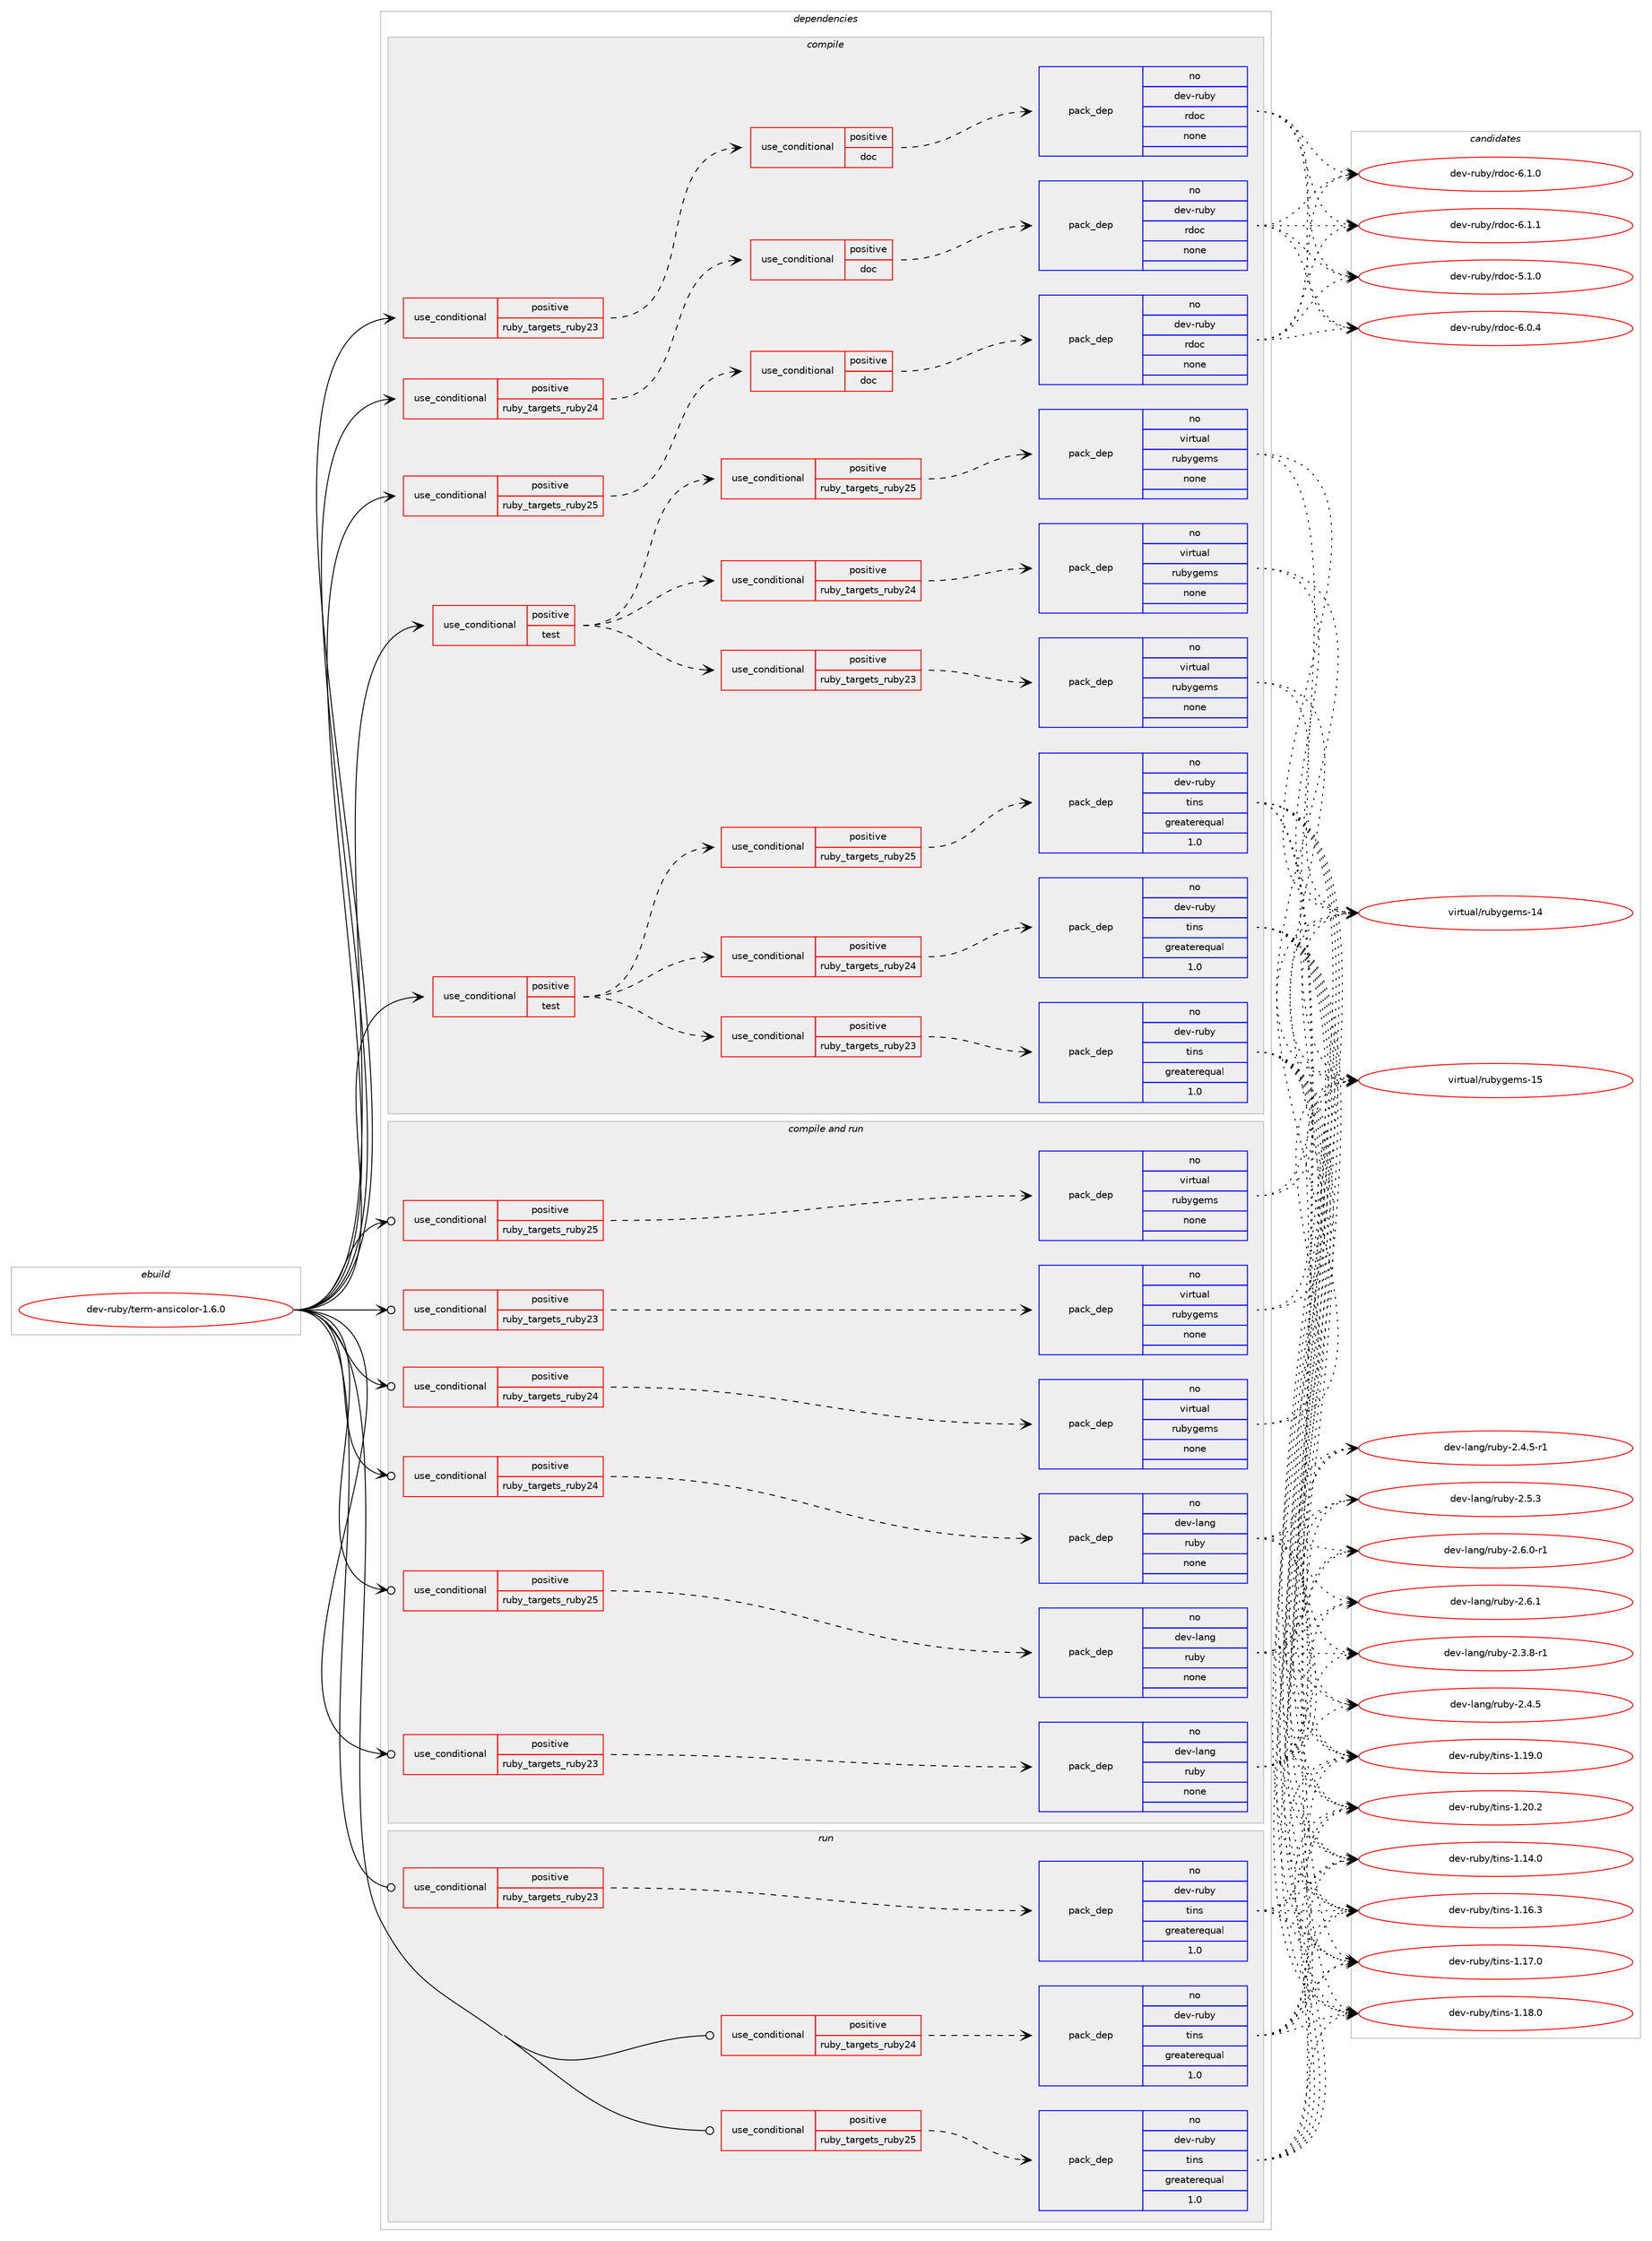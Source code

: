 digraph prolog {

# *************
# Graph options
# *************

newrank=true;
concentrate=true;
compound=true;
graph [rankdir=LR,fontname=Helvetica,fontsize=10,ranksep=1.5];#, ranksep=2.5, nodesep=0.2];
edge  [arrowhead=vee];
node  [fontname=Helvetica,fontsize=10];

# **********
# The ebuild
# **********

subgraph cluster_leftcol {
color=gray;
rank=same;
label=<<i>ebuild</i>>;
id [label="dev-ruby/term-ansicolor-1.6.0", color=red, width=4, href="../dev-ruby/term-ansicolor-1.6.0.svg"];
}

# ****************
# The dependencies
# ****************

subgraph cluster_midcol {
color=gray;
label=<<i>dependencies</i>>;
subgraph cluster_compile {
fillcolor="#eeeeee";
style=filled;
label=<<i>compile</i>>;
subgraph cond419725 {
dependency1532421 [label=<<TABLE BORDER="0" CELLBORDER="1" CELLSPACING="0" CELLPADDING="4"><TR><TD ROWSPAN="3" CELLPADDING="10">use_conditional</TD></TR><TR><TD>positive</TD></TR><TR><TD>ruby_targets_ruby23</TD></TR></TABLE>>, shape=none, color=red];
subgraph cond419726 {
dependency1532422 [label=<<TABLE BORDER="0" CELLBORDER="1" CELLSPACING="0" CELLPADDING="4"><TR><TD ROWSPAN="3" CELLPADDING="10">use_conditional</TD></TR><TR><TD>positive</TD></TR><TR><TD>doc</TD></TR></TABLE>>, shape=none, color=red];
subgraph pack1089180 {
dependency1532423 [label=<<TABLE BORDER="0" CELLBORDER="1" CELLSPACING="0" CELLPADDING="4" WIDTH="220"><TR><TD ROWSPAN="6" CELLPADDING="30">pack_dep</TD></TR><TR><TD WIDTH="110">no</TD></TR><TR><TD>dev-ruby</TD></TR><TR><TD>rdoc</TD></TR><TR><TD>none</TD></TR><TR><TD></TD></TR></TABLE>>, shape=none, color=blue];
}
dependency1532422:e -> dependency1532423:w [weight=20,style="dashed",arrowhead="vee"];
}
dependency1532421:e -> dependency1532422:w [weight=20,style="dashed",arrowhead="vee"];
}
id:e -> dependency1532421:w [weight=20,style="solid",arrowhead="vee"];
subgraph cond419727 {
dependency1532424 [label=<<TABLE BORDER="0" CELLBORDER="1" CELLSPACING="0" CELLPADDING="4"><TR><TD ROWSPAN="3" CELLPADDING="10">use_conditional</TD></TR><TR><TD>positive</TD></TR><TR><TD>ruby_targets_ruby24</TD></TR></TABLE>>, shape=none, color=red];
subgraph cond419728 {
dependency1532425 [label=<<TABLE BORDER="0" CELLBORDER="1" CELLSPACING="0" CELLPADDING="4"><TR><TD ROWSPAN="3" CELLPADDING="10">use_conditional</TD></TR><TR><TD>positive</TD></TR><TR><TD>doc</TD></TR></TABLE>>, shape=none, color=red];
subgraph pack1089181 {
dependency1532426 [label=<<TABLE BORDER="0" CELLBORDER="1" CELLSPACING="0" CELLPADDING="4" WIDTH="220"><TR><TD ROWSPAN="6" CELLPADDING="30">pack_dep</TD></TR><TR><TD WIDTH="110">no</TD></TR><TR><TD>dev-ruby</TD></TR><TR><TD>rdoc</TD></TR><TR><TD>none</TD></TR><TR><TD></TD></TR></TABLE>>, shape=none, color=blue];
}
dependency1532425:e -> dependency1532426:w [weight=20,style="dashed",arrowhead="vee"];
}
dependency1532424:e -> dependency1532425:w [weight=20,style="dashed",arrowhead="vee"];
}
id:e -> dependency1532424:w [weight=20,style="solid",arrowhead="vee"];
subgraph cond419729 {
dependency1532427 [label=<<TABLE BORDER="0" CELLBORDER="1" CELLSPACING="0" CELLPADDING="4"><TR><TD ROWSPAN="3" CELLPADDING="10">use_conditional</TD></TR><TR><TD>positive</TD></TR><TR><TD>ruby_targets_ruby25</TD></TR></TABLE>>, shape=none, color=red];
subgraph cond419730 {
dependency1532428 [label=<<TABLE BORDER="0" CELLBORDER="1" CELLSPACING="0" CELLPADDING="4"><TR><TD ROWSPAN="3" CELLPADDING="10">use_conditional</TD></TR><TR><TD>positive</TD></TR><TR><TD>doc</TD></TR></TABLE>>, shape=none, color=red];
subgraph pack1089182 {
dependency1532429 [label=<<TABLE BORDER="0" CELLBORDER="1" CELLSPACING="0" CELLPADDING="4" WIDTH="220"><TR><TD ROWSPAN="6" CELLPADDING="30">pack_dep</TD></TR><TR><TD WIDTH="110">no</TD></TR><TR><TD>dev-ruby</TD></TR><TR><TD>rdoc</TD></TR><TR><TD>none</TD></TR><TR><TD></TD></TR></TABLE>>, shape=none, color=blue];
}
dependency1532428:e -> dependency1532429:w [weight=20,style="dashed",arrowhead="vee"];
}
dependency1532427:e -> dependency1532428:w [weight=20,style="dashed",arrowhead="vee"];
}
id:e -> dependency1532427:w [weight=20,style="solid",arrowhead="vee"];
subgraph cond419731 {
dependency1532430 [label=<<TABLE BORDER="0" CELLBORDER="1" CELLSPACING="0" CELLPADDING="4"><TR><TD ROWSPAN="3" CELLPADDING="10">use_conditional</TD></TR><TR><TD>positive</TD></TR><TR><TD>test</TD></TR></TABLE>>, shape=none, color=red];
subgraph cond419732 {
dependency1532431 [label=<<TABLE BORDER="0" CELLBORDER="1" CELLSPACING="0" CELLPADDING="4"><TR><TD ROWSPAN="3" CELLPADDING="10">use_conditional</TD></TR><TR><TD>positive</TD></TR><TR><TD>ruby_targets_ruby23</TD></TR></TABLE>>, shape=none, color=red];
subgraph pack1089183 {
dependency1532432 [label=<<TABLE BORDER="0" CELLBORDER="1" CELLSPACING="0" CELLPADDING="4" WIDTH="220"><TR><TD ROWSPAN="6" CELLPADDING="30">pack_dep</TD></TR><TR><TD WIDTH="110">no</TD></TR><TR><TD>dev-ruby</TD></TR><TR><TD>tins</TD></TR><TR><TD>greaterequal</TD></TR><TR><TD>1.0</TD></TR></TABLE>>, shape=none, color=blue];
}
dependency1532431:e -> dependency1532432:w [weight=20,style="dashed",arrowhead="vee"];
}
dependency1532430:e -> dependency1532431:w [weight=20,style="dashed",arrowhead="vee"];
subgraph cond419733 {
dependency1532433 [label=<<TABLE BORDER="0" CELLBORDER="1" CELLSPACING="0" CELLPADDING="4"><TR><TD ROWSPAN="3" CELLPADDING="10">use_conditional</TD></TR><TR><TD>positive</TD></TR><TR><TD>ruby_targets_ruby24</TD></TR></TABLE>>, shape=none, color=red];
subgraph pack1089184 {
dependency1532434 [label=<<TABLE BORDER="0" CELLBORDER="1" CELLSPACING="0" CELLPADDING="4" WIDTH="220"><TR><TD ROWSPAN="6" CELLPADDING="30">pack_dep</TD></TR><TR><TD WIDTH="110">no</TD></TR><TR><TD>dev-ruby</TD></TR><TR><TD>tins</TD></TR><TR><TD>greaterequal</TD></TR><TR><TD>1.0</TD></TR></TABLE>>, shape=none, color=blue];
}
dependency1532433:e -> dependency1532434:w [weight=20,style="dashed",arrowhead="vee"];
}
dependency1532430:e -> dependency1532433:w [weight=20,style="dashed",arrowhead="vee"];
subgraph cond419734 {
dependency1532435 [label=<<TABLE BORDER="0" CELLBORDER="1" CELLSPACING="0" CELLPADDING="4"><TR><TD ROWSPAN="3" CELLPADDING="10">use_conditional</TD></TR><TR><TD>positive</TD></TR><TR><TD>ruby_targets_ruby25</TD></TR></TABLE>>, shape=none, color=red];
subgraph pack1089185 {
dependency1532436 [label=<<TABLE BORDER="0" CELLBORDER="1" CELLSPACING="0" CELLPADDING="4" WIDTH="220"><TR><TD ROWSPAN="6" CELLPADDING="30">pack_dep</TD></TR><TR><TD WIDTH="110">no</TD></TR><TR><TD>dev-ruby</TD></TR><TR><TD>tins</TD></TR><TR><TD>greaterequal</TD></TR><TR><TD>1.0</TD></TR></TABLE>>, shape=none, color=blue];
}
dependency1532435:e -> dependency1532436:w [weight=20,style="dashed",arrowhead="vee"];
}
dependency1532430:e -> dependency1532435:w [weight=20,style="dashed",arrowhead="vee"];
}
id:e -> dependency1532430:w [weight=20,style="solid",arrowhead="vee"];
subgraph cond419735 {
dependency1532437 [label=<<TABLE BORDER="0" CELLBORDER="1" CELLSPACING="0" CELLPADDING="4"><TR><TD ROWSPAN="3" CELLPADDING="10">use_conditional</TD></TR><TR><TD>positive</TD></TR><TR><TD>test</TD></TR></TABLE>>, shape=none, color=red];
subgraph cond419736 {
dependency1532438 [label=<<TABLE BORDER="0" CELLBORDER="1" CELLSPACING="0" CELLPADDING="4"><TR><TD ROWSPAN="3" CELLPADDING="10">use_conditional</TD></TR><TR><TD>positive</TD></TR><TR><TD>ruby_targets_ruby23</TD></TR></TABLE>>, shape=none, color=red];
subgraph pack1089186 {
dependency1532439 [label=<<TABLE BORDER="0" CELLBORDER="1" CELLSPACING="0" CELLPADDING="4" WIDTH="220"><TR><TD ROWSPAN="6" CELLPADDING="30">pack_dep</TD></TR><TR><TD WIDTH="110">no</TD></TR><TR><TD>virtual</TD></TR><TR><TD>rubygems</TD></TR><TR><TD>none</TD></TR><TR><TD></TD></TR></TABLE>>, shape=none, color=blue];
}
dependency1532438:e -> dependency1532439:w [weight=20,style="dashed",arrowhead="vee"];
}
dependency1532437:e -> dependency1532438:w [weight=20,style="dashed",arrowhead="vee"];
subgraph cond419737 {
dependency1532440 [label=<<TABLE BORDER="0" CELLBORDER="1" CELLSPACING="0" CELLPADDING="4"><TR><TD ROWSPAN="3" CELLPADDING="10">use_conditional</TD></TR><TR><TD>positive</TD></TR><TR><TD>ruby_targets_ruby24</TD></TR></TABLE>>, shape=none, color=red];
subgraph pack1089187 {
dependency1532441 [label=<<TABLE BORDER="0" CELLBORDER="1" CELLSPACING="0" CELLPADDING="4" WIDTH="220"><TR><TD ROWSPAN="6" CELLPADDING="30">pack_dep</TD></TR><TR><TD WIDTH="110">no</TD></TR><TR><TD>virtual</TD></TR><TR><TD>rubygems</TD></TR><TR><TD>none</TD></TR><TR><TD></TD></TR></TABLE>>, shape=none, color=blue];
}
dependency1532440:e -> dependency1532441:w [weight=20,style="dashed",arrowhead="vee"];
}
dependency1532437:e -> dependency1532440:w [weight=20,style="dashed",arrowhead="vee"];
subgraph cond419738 {
dependency1532442 [label=<<TABLE BORDER="0" CELLBORDER="1" CELLSPACING="0" CELLPADDING="4"><TR><TD ROWSPAN="3" CELLPADDING="10">use_conditional</TD></TR><TR><TD>positive</TD></TR><TR><TD>ruby_targets_ruby25</TD></TR></TABLE>>, shape=none, color=red];
subgraph pack1089188 {
dependency1532443 [label=<<TABLE BORDER="0" CELLBORDER="1" CELLSPACING="0" CELLPADDING="4" WIDTH="220"><TR><TD ROWSPAN="6" CELLPADDING="30">pack_dep</TD></TR><TR><TD WIDTH="110">no</TD></TR><TR><TD>virtual</TD></TR><TR><TD>rubygems</TD></TR><TR><TD>none</TD></TR><TR><TD></TD></TR></TABLE>>, shape=none, color=blue];
}
dependency1532442:e -> dependency1532443:w [weight=20,style="dashed",arrowhead="vee"];
}
dependency1532437:e -> dependency1532442:w [weight=20,style="dashed",arrowhead="vee"];
}
id:e -> dependency1532437:w [weight=20,style="solid",arrowhead="vee"];
}
subgraph cluster_compileandrun {
fillcolor="#eeeeee";
style=filled;
label=<<i>compile and run</i>>;
subgraph cond419739 {
dependency1532444 [label=<<TABLE BORDER="0" CELLBORDER="1" CELLSPACING="0" CELLPADDING="4"><TR><TD ROWSPAN="3" CELLPADDING="10">use_conditional</TD></TR><TR><TD>positive</TD></TR><TR><TD>ruby_targets_ruby23</TD></TR></TABLE>>, shape=none, color=red];
subgraph pack1089189 {
dependency1532445 [label=<<TABLE BORDER="0" CELLBORDER="1" CELLSPACING="0" CELLPADDING="4" WIDTH="220"><TR><TD ROWSPAN="6" CELLPADDING="30">pack_dep</TD></TR><TR><TD WIDTH="110">no</TD></TR><TR><TD>dev-lang</TD></TR><TR><TD>ruby</TD></TR><TR><TD>none</TD></TR><TR><TD></TD></TR></TABLE>>, shape=none, color=blue];
}
dependency1532444:e -> dependency1532445:w [weight=20,style="dashed",arrowhead="vee"];
}
id:e -> dependency1532444:w [weight=20,style="solid",arrowhead="odotvee"];
subgraph cond419740 {
dependency1532446 [label=<<TABLE BORDER="0" CELLBORDER="1" CELLSPACING="0" CELLPADDING="4"><TR><TD ROWSPAN="3" CELLPADDING="10">use_conditional</TD></TR><TR><TD>positive</TD></TR><TR><TD>ruby_targets_ruby23</TD></TR></TABLE>>, shape=none, color=red];
subgraph pack1089190 {
dependency1532447 [label=<<TABLE BORDER="0" CELLBORDER="1" CELLSPACING="0" CELLPADDING="4" WIDTH="220"><TR><TD ROWSPAN="6" CELLPADDING="30">pack_dep</TD></TR><TR><TD WIDTH="110">no</TD></TR><TR><TD>virtual</TD></TR><TR><TD>rubygems</TD></TR><TR><TD>none</TD></TR><TR><TD></TD></TR></TABLE>>, shape=none, color=blue];
}
dependency1532446:e -> dependency1532447:w [weight=20,style="dashed",arrowhead="vee"];
}
id:e -> dependency1532446:w [weight=20,style="solid",arrowhead="odotvee"];
subgraph cond419741 {
dependency1532448 [label=<<TABLE BORDER="0" CELLBORDER="1" CELLSPACING="0" CELLPADDING="4"><TR><TD ROWSPAN="3" CELLPADDING="10">use_conditional</TD></TR><TR><TD>positive</TD></TR><TR><TD>ruby_targets_ruby24</TD></TR></TABLE>>, shape=none, color=red];
subgraph pack1089191 {
dependency1532449 [label=<<TABLE BORDER="0" CELLBORDER="1" CELLSPACING="0" CELLPADDING="4" WIDTH="220"><TR><TD ROWSPAN="6" CELLPADDING="30">pack_dep</TD></TR><TR><TD WIDTH="110">no</TD></TR><TR><TD>dev-lang</TD></TR><TR><TD>ruby</TD></TR><TR><TD>none</TD></TR><TR><TD></TD></TR></TABLE>>, shape=none, color=blue];
}
dependency1532448:e -> dependency1532449:w [weight=20,style="dashed",arrowhead="vee"];
}
id:e -> dependency1532448:w [weight=20,style="solid",arrowhead="odotvee"];
subgraph cond419742 {
dependency1532450 [label=<<TABLE BORDER="0" CELLBORDER="1" CELLSPACING="0" CELLPADDING="4"><TR><TD ROWSPAN="3" CELLPADDING="10">use_conditional</TD></TR><TR><TD>positive</TD></TR><TR><TD>ruby_targets_ruby24</TD></TR></TABLE>>, shape=none, color=red];
subgraph pack1089192 {
dependency1532451 [label=<<TABLE BORDER="0" CELLBORDER="1" CELLSPACING="0" CELLPADDING="4" WIDTH="220"><TR><TD ROWSPAN="6" CELLPADDING="30">pack_dep</TD></TR><TR><TD WIDTH="110">no</TD></TR><TR><TD>virtual</TD></TR><TR><TD>rubygems</TD></TR><TR><TD>none</TD></TR><TR><TD></TD></TR></TABLE>>, shape=none, color=blue];
}
dependency1532450:e -> dependency1532451:w [weight=20,style="dashed",arrowhead="vee"];
}
id:e -> dependency1532450:w [weight=20,style="solid",arrowhead="odotvee"];
subgraph cond419743 {
dependency1532452 [label=<<TABLE BORDER="0" CELLBORDER="1" CELLSPACING="0" CELLPADDING="4"><TR><TD ROWSPAN="3" CELLPADDING="10">use_conditional</TD></TR><TR><TD>positive</TD></TR><TR><TD>ruby_targets_ruby25</TD></TR></TABLE>>, shape=none, color=red];
subgraph pack1089193 {
dependency1532453 [label=<<TABLE BORDER="0" CELLBORDER="1" CELLSPACING="0" CELLPADDING="4" WIDTH="220"><TR><TD ROWSPAN="6" CELLPADDING="30">pack_dep</TD></TR><TR><TD WIDTH="110">no</TD></TR><TR><TD>dev-lang</TD></TR><TR><TD>ruby</TD></TR><TR><TD>none</TD></TR><TR><TD></TD></TR></TABLE>>, shape=none, color=blue];
}
dependency1532452:e -> dependency1532453:w [weight=20,style="dashed",arrowhead="vee"];
}
id:e -> dependency1532452:w [weight=20,style="solid",arrowhead="odotvee"];
subgraph cond419744 {
dependency1532454 [label=<<TABLE BORDER="0" CELLBORDER="1" CELLSPACING="0" CELLPADDING="4"><TR><TD ROWSPAN="3" CELLPADDING="10">use_conditional</TD></TR><TR><TD>positive</TD></TR><TR><TD>ruby_targets_ruby25</TD></TR></TABLE>>, shape=none, color=red];
subgraph pack1089194 {
dependency1532455 [label=<<TABLE BORDER="0" CELLBORDER="1" CELLSPACING="0" CELLPADDING="4" WIDTH="220"><TR><TD ROWSPAN="6" CELLPADDING="30">pack_dep</TD></TR><TR><TD WIDTH="110">no</TD></TR><TR><TD>virtual</TD></TR><TR><TD>rubygems</TD></TR><TR><TD>none</TD></TR><TR><TD></TD></TR></TABLE>>, shape=none, color=blue];
}
dependency1532454:e -> dependency1532455:w [weight=20,style="dashed",arrowhead="vee"];
}
id:e -> dependency1532454:w [weight=20,style="solid",arrowhead="odotvee"];
}
subgraph cluster_run {
fillcolor="#eeeeee";
style=filled;
label=<<i>run</i>>;
subgraph cond419745 {
dependency1532456 [label=<<TABLE BORDER="0" CELLBORDER="1" CELLSPACING="0" CELLPADDING="4"><TR><TD ROWSPAN="3" CELLPADDING="10">use_conditional</TD></TR><TR><TD>positive</TD></TR><TR><TD>ruby_targets_ruby23</TD></TR></TABLE>>, shape=none, color=red];
subgraph pack1089195 {
dependency1532457 [label=<<TABLE BORDER="0" CELLBORDER="1" CELLSPACING="0" CELLPADDING="4" WIDTH="220"><TR><TD ROWSPAN="6" CELLPADDING="30">pack_dep</TD></TR><TR><TD WIDTH="110">no</TD></TR><TR><TD>dev-ruby</TD></TR><TR><TD>tins</TD></TR><TR><TD>greaterequal</TD></TR><TR><TD>1.0</TD></TR></TABLE>>, shape=none, color=blue];
}
dependency1532456:e -> dependency1532457:w [weight=20,style="dashed",arrowhead="vee"];
}
id:e -> dependency1532456:w [weight=20,style="solid",arrowhead="odot"];
subgraph cond419746 {
dependency1532458 [label=<<TABLE BORDER="0" CELLBORDER="1" CELLSPACING="0" CELLPADDING="4"><TR><TD ROWSPAN="3" CELLPADDING="10">use_conditional</TD></TR><TR><TD>positive</TD></TR><TR><TD>ruby_targets_ruby24</TD></TR></TABLE>>, shape=none, color=red];
subgraph pack1089196 {
dependency1532459 [label=<<TABLE BORDER="0" CELLBORDER="1" CELLSPACING="0" CELLPADDING="4" WIDTH="220"><TR><TD ROWSPAN="6" CELLPADDING="30">pack_dep</TD></TR><TR><TD WIDTH="110">no</TD></TR><TR><TD>dev-ruby</TD></TR><TR><TD>tins</TD></TR><TR><TD>greaterequal</TD></TR><TR><TD>1.0</TD></TR></TABLE>>, shape=none, color=blue];
}
dependency1532458:e -> dependency1532459:w [weight=20,style="dashed",arrowhead="vee"];
}
id:e -> dependency1532458:w [weight=20,style="solid",arrowhead="odot"];
subgraph cond419747 {
dependency1532460 [label=<<TABLE BORDER="0" CELLBORDER="1" CELLSPACING="0" CELLPADDING="4"><TR><TD ROWSPAN="3" CELLPADDING="10">use_conditional</TD></TR><TR><TD>positive</TD></TR><TR><TD>ruby_targets_ruby25</TD></TR></TABLE>>, shape=none, color=red];
subgraph pack1089197 {
dependency1532461 [label=<<TABLE BORDER="0" CELLBORDER="1" CELLSPACING="0" CELLPADDING="4" WIDTH="220"><TR><TD ROWSPAN="6" CELLPADDING="30">pack_dep</TD></TR><TR><TD WIDTH="110">no</TD></TR><TR><TD>dev-ruby</TD></TR><TR><TD>tins</TD></TR><TR><TD>greaterequal</TD></TR><TR><TD>1.0</TD></TR></TABLE>>, shape=none, color=blue];
}
dependency1532460:e -> dependency1532461:w [weight=20,style="dashed",arrowhead="vee"];
}
id:e -> dependency1532460:w [weight=20,style="solid",arrowhead="odot"];
}
}

# **************
# The candidates
# **************

subgraph cluster_choices {
rank=same;
color=gray;
label=<<i>candidates</i>>;

subgraph choice1089180 {
color=black;
nodesep=1;
choice10010111845114117981214711410011199455346494648 [label="dev-ruby/rdoc-5.1.0", color=red, width=4,href="../dev-ruby/rdoc-5.1.0.svg"];
choice10010111845114117981214711410011199455446484652 [label="dev-ruby/rdoc-6.0.4", color=red, width=4,href="../dev-ruby/rdoc-6.0.4.svg"];
choice10010111845114117981214711410011199455446494648 [label="dev-ruby/rdoc-6.1.0", color=red, width=4,href="../dev-ruby/rdoc-6.1.0.svg"];
choice10010111845114117981214711410011199455446494649 [label="dev-ruby/rdoc-6.1.1", color=red, width=4,href="../dev-ruby/rdoc-6.1.1.svg"];
dependency1532423:e -> choice10010111845114117981214711410011199455346494648:w [style=dotted,weight="100"];
dependency1532423:e -> choice10010111845114117981214711410011199455446484652:w [style=dotted,weight="100"];
dependency1532423:e -> choice10010111845114117981214711410011199455446494648:w [style=dotted,weight="100"];
dependency1532423:e -> choice10010111845114117981214711410011199455446494649:w [style=dotted,weight="100"];
}
subgraph choice1089181 {
color=black;
nodesep=1;
choice10010111845114117981214711410011199455346494648 [label="dev-ruby/rdoc-5.1.0", color=red, width=4,href="../dev-ruby/rdoc-5.1.0.svg"];
choice10010111845114117981214711410011199455446484652 [label="dev-ruby/rdoc-6.0.4", color=red, width=4,href="../dev-ruby/rdoc-6.0.4.svg"];
choice10010111845114117981214711410011199455446494648 [label="dev-ruby/rdoc-6.1.0", color=red, width=4,href="../dev-ruby/rdoc-6.1.0.svg"];
choice10010111845114117981214711410011199455446494649 [label="dev-ruby/rdoc-6.1.1", color=red, width=4,href="../dev-ruby/rdoc-6.1.1.svg"];
dependency1532426:e -> choice10010111845114117981214711410011199455346494648:w [style=dotted,weight="100"];
dependency1532426:e -> choice10010111845114117981214711410011199455446484652:w [style=dotted,weight="100"];
dependency1532426:e -> choice10010111845114117981214711410011199455446494648:w [style=dotted,weight="100"];
dependency1532426:e -> choice10010111845114117981214711410011199455446494649:w [style=dotted,weight="100"];
}
subgraph choice1089182 {
color=black;
nodesep=1;
choice10010111845114117981214711410011199455346494648 [label="dev-ruby/rdoc-5.1.0", color=red, width=4,href="../dev-ruby/rdoc-5.1.0.svg"];
choice10010111845114117981214711410011199455446484652 [label="dev-ruby/rdoc-6.0.4", color=red, width=4,href="../dev-ruby/rdoc-6.0.4.svg"];
choice10010111845114117981214711410011199455446494648 [label="dev-ruby/rdoc-6.1.0", color=red, width=4,href="../dev-ruby/rdoc-6.1.0.svg"];
choice10010111845114117981214711410011199455446494649 [label="dev-ruby/rdoc-6.1.1", color=red, width=4,href="../dev-ruby/rdoc-6.1.1.svg"];
dependency1532429:e -> choice10010111845114117981214711410011199455346494648:w [style=dotted,weight="100"];
dependency1532429:e -> choice10010111845114117981214711410011199455446484652:w [style=dotted,weight="100"];
dependency1532429:e -> choice10010111845114117981214711410011199455446494648:w [style=dotted,weight="100"];
dependency1532429:e -> choice10010111845114117981214711410011199455446494649:w [style=dotted,weight="100"];
}
subgraph choice1089183 {
color=black;
nodesep=1;
choice10010111845114117981214711610511011545494649524648 [label="dev-ruby/tins-1.14.0", color=red, width=4,href="../dev-ruby/tins-1.14.0.svg"];
choice10010111845114117981214711610511011545494649544651 [label="dev-ruby/tins-1.16.3", color=red, width=4,href="../dev-ruby/tins-1.16.3.svg"];
choice10010111845114117981214711610511011545494649554648 [label="dev-ruby/tins-1.17.0", color=red, width=4,href="../dev-ruby/tins-1.17.0.svg"];
choice10010111845114117981214711610511011545494649564648 [label="dev-ruby/tins-1.18.0", color=red, width=4,href="../dev-ruby/tins-1.18.0.svg"];
choice10010111845114117981214711610511011545494649574648 [label="dev-ruby/tins-1.19.0", color=red, width=4,href="../dev-ruby/tins-1.19.0.svg"];
choice10010111845114117981214711610511011545494650484650 [label="dev-ruby/tins-1.20.2", color=red, width=4,href="../dev-ruby/tins-1.20.2.svg"];
dependency1532432:e -> choice10010111845114117981214711610511011545494649524648:w [style=dotted,weight="100"];
dependency1532432:e -> choice10010111845114117981214711610511011545494649544651:w [style=dotted,weight="100"];
dependency1532432:e -> choice10010111845114117981214711610511011545494649554648:w [style=dotted,weight="100"];
dependency1532432:e -> choice10010111845114117981214711610511011545494649564648:w [style=dotted,weight="100"];
dependency1532432:e -> choice10010111845114117981214711610511011545494649574648:w [style=dotted,weight="100"];
dependency1532432:e -> choice10010111845114117981214711610511011545494650484650:w [style=dotted,weight="100"];
}
subgraph choice1089184 {
color=black;
nodesep=1;
choice10010111845114117981214711610511011545494649524648 [label="dev-ruby/tins-1.14.0", color=red, width=4,href="../dev-ruby/tins-1.14.0.svg"];
choice10010111845114117981214711610511011545494649544651 [label="dev-ruby/tins-1.16.3", color=red, width=4,href="../dev-ruby/tins-1.16.3.svg"];
choice10010111845114117981214711610511011545494649554648 [label="dev-ruby/tins-1.17.0", color=red, width=4,href="../dev-ruby/tins-1.17.0.svg"];
choice10010111845114117981214711610511011545494649564648 [label="dev-ruby/tins-1.18.0", color=red, width=4,href="../dev-ruby/tins-1.18.0.svg"];
choice10010111845114117981214711610511011545494649574648 [label="dev-ruby/tins-1.19.0", color=red, width=4,href="../dev-ruby/tins-1.19.0.svg"];
choice10010111845114117981214711610511011545494650484650 [label="dev-ruby/tins-1.20.2", color=red, width=4,href="../dev-ruby/tins-1.20.2.svg"];
dependency1532434:e -> choice10010111845114117981214711610511011545494649524648:w [style=dotted,weight="100"];
dependency1532434:e -> choice10010111845114117981214711610511011545494649544651:w [style=dotted,weight="100"];
dependency1532434:e -> choice10010111845114117981214711610511011545494649554648:w [style=dotted,weight="100"];
dependency1532434:e -> choice10010111845114117981214711610511011545494649564648:w [style=dotted,weight="100"];
dependency1532434:e -> choice10010111845114117981214711610511011545494649574648:w [style=dotted,weight="100"];
dependency1532434:e -> choice10010111845114117981214711610511011545494650484650:w [style=dotted,weight="100"];
}
subgraph choice1089185 {
color=black;
nodesep=1;
choice10010111845114117981214711610511011545494649524648 [label="dev-ruby/tins-1.14.0", color=red, width=4,href="../dev-ruby/tins-1.14.0.svg"];
choice10010111845114117981214711610511011545494649544651 [label="dev-ruby/tins-1.16.3", color=red, width=4,href="../dev-ruby/tins-1.16.3.svg"];
choice10010111845114117981214711610511011545494649554648 [label="dev-ruby/tins-1.17.0", color=red, width=4,href="../dev-ruby/tins-1.17.0.svg"];
choice10010111845114117981214711610511011545494649564648 [label="dev-ruby/tins-1.18.0", color=red, width=4,href="../dev-ruby/tins-1.18.0.svg"];
choice10010111845114117981214711610511011545494649574648 [label="dev-ruby/tins-1.19.0", color=red, width=4,href="../dev-ruby/tins-1.19.0.svg"];
choice10010111845114117981214711610511011545494650484650 [label="dev-ruby/tins-1.20.2", color=red, width=4,href="../dev-ruby/tins-1.20.2.svg"];
dependency1532436:e -> choice10010111845114117981214711610511011545494649524648:w [style=dotted,weight="100"];
dependency1532436:e -> choice10010111845114117981214711610511011545494649544651:w [style=dotted,weight="100"];
dependency1532436:e -> choice10010111845114117981214711610511011545494649554648:w [style=dotted,weight="100"];
dependency1532436:e -> choice10010111845114117981214711610511011545494649564648:w [style=dotted,weight="100"];
dependency1532436:e -> choice10010111845114117981214711610511011545494649574648:w [style=dotted,weight="100"];
dependency1532436:e -> choice10010111845114117981214711610511011545494650484650:w [style=dotted,weight="100"];
}
subgraph choice1089186 {
color=black;
nodesep=1;
choice118105114116117971084711411798121103101109115454952 [label="virtual/rubygems-14", color=red, width=4,href="../virtual/rubygems-14.svg"];
choice118105114116117971084711411798121103101109115454953 [label="virtual/rubygems-15", color=red, width=4,href="../virtual/rubygems-15.svg"];
dependency1532439:e -> choice118105114116117971084711411798121103101109115454952:w [style=dotted,weight="100"];
dependency1532439:e -> choice118105114116117971084711411798121103101109115454953:w [style=dotted,weight="100"];
}
subgraph choice1089187 {
color=black;
nodesep=1;
choice118105114116117971084711411798121103101109115454952 [label="virtual/rubygems-14", color=red, width=4,href="../virtual/rubygems-14.svg"];
choice118105114116117971084711411798121103101109115454953 [label="virtual/rubygems-15", color=red, width=4,href="../virtual/rubygems-15.svg"];
dependency1532441:e -> choice118105114116117971084711411798121103101109115454952:w [style=dotted,weight="100"];
dependency1532441:e -> choice118105114116117971084711411798121103101109115454953:w [style=dotted,weight="100"];
}
subgraph choice1089188 {
color=black;
nodesep=1;
choice118105114116117971084711411798121103101109115454952 [label="virtual/rubygems-14", color=red, width=4,href="../virtual/rubygems-14.svg"];
choice118105114116117971084711411798121103101109115454953 [label="virtual/rubygems-15", color=red, width=4,href="../virtual/rubygems-15.svg"];
dependency1532443:e -> choice118105114116117971084711411798121103101109115454952:w [style=dotted,weight="100"];
dependency1532443:e -> choice118105114116117971084711411798121103101109115454953:w [style=dotted,weight="100"];
}
subgraph choice1089189 {
color=black;
nodesep=1;
choice100101118451089711010347114117981214550465146564511449 [label="dev-lang/ruby-2.3.8-r1", color=red, width=4,href="../dev-lang/ruby-2.3.8-r1.svg"];
choice10010111845108971101034711411798121455046524653 [label="dev-lang/ruby-2.4.5", color=red, width=4,href="../dev-lang/ruby-2.4.5.svg"];
choice100101118451089711010347114117981214550465246534511449 [label="dev-lang/ruby-2.4.5-r1", color=red, width=4,href="../dev-lang/ruby-2.4.5-r1.svg"];
choice10010111845108971101034711411798121455046534651 [label="dev-lang/ruby-2.5.3", color=red, width=4,href="../dev-lang/ruby-2.5.3.svg"];
choice100101118451089711010347114117981214550465446484511449 [label="dev-lang/ruby-2.6.0-r1", color=red, width=4,href="../dev-lang/ruby-2.6.0-r1.svg"];
choice10010111845108971101034711411798121455046544649 [label="dev-lang/ruby-2.6.1", color=red, width=4,href="../dev-lang/ruby-2.6.1.svg"];
dependency1532445:e -> choice100101118451089711010347114117981214550465146564511449:w [style=dotted,weight="100"];
dependency1532445:e -> choice10010111845108971101034711411798121455046524653:w [style=dotted,weight="100"];
dependency1532445:e -> choice100101118451089711010347114117981214550465246534511449:w [style=dotted,weight="100"];
dependency1532445:e -> choice10010111845108971101034711411798121455046534651:w [style=dotted,weight="100"];
dependency1532445:e -> choice100101118451089711010347114117981214550465446484511449:w [style=dotted,weight="100"];
dependency1532445:e -> choice10010111845108971101034711411798121455046544649:w [style=dotted,weight="100"];
}
subgraph choice1089190 {
color=black;
nodesep=1;
choice118105114116117971084711411798121103101109115454952 [label="virtual/rubygems-14", color=red, width=4,href="../virtual/rubygems-14.svg"];
choice118105114116117971084711411798121103101109115454953 [label="virtual/rubygems-15", color=red, width=4,href="../virtual/rubygems-15.svg"];
dependency1532447:e -> choice118105114116117971084711411798121103101109115454952:w [style=dotted,weight="100"];
dependency1532447:e -> choice118105114116117971084711411798121103101109115454953:w [style=dotted,weight="100"];
}
subgraph choice1089191 {
color=black;
nodesep=1;
choice100101118451089711010347114117981214550465146564511449 [label="dev-lang/ruby-2.3.8-r1", color=red, width=4,href="../dev-lang/ruby-2.3.8-r1.svg"];
choice10010111845108971101034711411798121455046524653 [label="dev-lang/ruby-2.4.5", color=red, width=4,href="../dev-lang/ruby-2.4.5.svg"];
choice100101118451089711010347114117981214550465246534511449 [label="dev-lang/ruby-2.4.5-r1", color=red, width=4,href="../dev-lang/ruby-2.4.5-r1.svg"];
choice10010111845108971101034711411798121455046534651 [label="dev-lang/ruby-2.5.3", color=red, width=4,href="../dev-lang/ruby-2.5.3.svg"];
choice100101118451089711010347114117981214550465446484511449 [label="dev-lang/ruby-2.6.0-r1", color=red, width=4,href="../dev-lang/ruby-2.6.0-r1.svg"];
choice10010111845108971101034711411798121455046544649 [label="dev-lang/ruby-2.6.1", color=red, width=4,href="../dev-lang/ruby-2.6.1.svg"];
dependency1532449:e -> choice100101118451089711010347114117981214550465146564511449:w [style=dotted,weight="100"];
dependency1532449:e -> choice10010111845108971101034711411798121455046524653:w [style=dotted,weight="100"];
dependency1532449:e -> choice100101118451089711010347114117981214550465246534511449:w [style=dotted,weight="100"];
dependency1532449:e -> choice10010111845108971101034711411798121455046534651:w [style=dotted,weight="100"];
dependency1532449:e -> choice100101118451089711010347114117981214550465446484511449:w [style=dotted,weight="100"];
dependency1532449:e -> choice10010111845108971101034711411798121455046544649:w [style=dotted,weight="100"];
}
subgraph choice1089192 {
color=black;
nodesep=1;
choice118105114116117971084711411798121103101109115454952 [label="virtual/rubygems-14", color=red, width=4,href="../virtual/rubygems-14.svg"];
choice118105114116117971084711411798121103101109115454953 [label="virtual/rubygems-15", color=red, width=4,href="../virtual/rubygems-15.svg"];
dependency1532451:e -> choice118105114116117971084711411798121103101109115454952:w [style=dotted,weight="100"];
dependency1532451:e -> choice118105114116117971084711411798121103101109115454953:w [style=dotted,weight="100"];
}
subgraph choice1089193 {
color=black;
nodesep=1;
choice100101118451089711010347114117981214550465146564511449 [label="dev-lang/ruby-2.3.8-r1", color=red, width=4,href="../dev-lang/ruby-2.3.8-r1.svg"];
choice10010111845108971101034711411798121455046524653 [label="dev-lang/ruby-2.4.5", color=red, width=4,href="../dev-lang/ruby-2.4.5.svg"];
choice100101118451089711010347114117981214550465246534511449 [label="dev-lang/ruby-2.4.5-r1", color=red, width=4,href="../dev-lang/ruby-2.4.5-r1.svg"];
choice10010111845108971101034711411798121455046534651 [label="dev-lang/ruby-2.5.3", color=red, width=4,href="../dev-lang/ruby-2.5.3.svg"];
choice100101118451089711010347114117981214550465446484511449 [label="dev-lang/ruby-2.6.0-r1", color=red, width=4,href="../dev-lang/ruby-2.6.0-r1.svg"];
choice10010111845108971101034711411798121455046544649 [label="dev-lang/ruby-2.6.1", color=red, width=4,href="../dev-lang/ruby-2.6.1.svg"];
dependency1532453:e -> choice100101118451089711010347114117981214550465146564511449:w [style=dotted,weight="100"];
dependency1532453:e -> choice10010111845108971101034711411798121455046524653:w [style=dotted,weight="100"];
dependency1532453:e -> choice100101118451089711010347114117981214550465246534511449:w [style=dotted,weight="100"];
dependency1532453:e -> choice10010111845108971101034711411798121455046534651:w [style=dotted,weight="100"];
dependency1532453:e -> choice100101118451089711010347114117981214550465446484511449:w [style=dotted,weight="100"];
dependency1532453:e -> choice10010111845108971101034711411798121455046544649:w [style=dotted,weight="100"];
}
subgraph choice1089194 {
color=black;
nodesep=1;
choice118105114116117971084711411798121103101109115454952 [label="virtual/rubygems-14", color=red, width=4,href="../virtual/rubygems-14.svg"];
choice118105114116117971084711411798121103101109115454953 [label="virtual/rubygems-15", color=red, width=4,href="../virtual/rubygems-15.svg"];
dependency1532455:e -> choice118105114116117971084711411798121103101109115454952:w [style=dotted,weight="100"];
dependency1532455:e -> choice118105114116117971084711411798121103101109115454953:w [style=dotted,weight="100"];
}
subgraph choice1089195 {
color=black;
nodesep=1;
choice10010111845114117981214711610511011545494649524648 [label="dev-ruby/tins-1.14.0", color=red, width=4,href="../dev-ruby/tins-1.14.0.svg"];
choice10010111845114117981214711610511011545494649544651 [label="dev-ruby/tins-1.16.3", color=red, width=4,href="../dev-ruby/tins-1.16.3.svg"];
choice10010111845114117981214711610511011545494649554648 [label="dev-ruby/tins-1.17.0", color=red, width=4,href="../dev-ruby/tins-1.17.0.svg"];
choice10010111845114117981214711610511011545494649564648 [label="dev-ruby/tins-1.18.0", color=red, width=4,href="../dev-ruby/tins-1.18.0.svg"];
choice10010111845114117981214711610511011545494649574648 [label="dev-ruby/tins-1.19.0", color=red, width=4,href="../dev-ruby/tins-1.19.0.svg"];
choice10010111845114117981214711610511011545494650484650 [label="dev-ruby/tins-1.20.2", color=red, width=4,href="../dev-ruby/tins-1.20.2.svg"];
dependency1532457:e -> choice10010111845114117981214711610511011545494649524648:w [style=dotted,weight="100"];
dependency1532457:e -> choice10010111845114117981214711610511011545494649544651:w [style=dotted,weight="100"];
dependency1532457:e -> choice10010111845114117981214711610511011545494649554648:w [style=dotted,weight="100"];
dependency1532457:e -> choice10010111845114117981214711610511011545494649564648:w [style=dotted,weight="100"];
dependency1532457:e -> choice10010111845114117981214711610511011545494649574648:w [style=dotted,weight="100"];
dependency1532457:e -> choice10010111845114117981214711610511011545494650484650:w [style=dotted,weight="100"];
}
subgraph choice1089196 {
color=black;
nodesep=1;
choice10010111845114117981214711610511011545494649524648 [label="dev-ruby/tins-1.14.0", color=red, width=4,href="../dev-ruby/tins-1.14.0.svg"];
choice10010111845114117981214711610511011545494649544651 [label="dev-ruby/tins-1.16.3", color=red, width=4,href="../dev-ruby/tins-1.16.3.svg"];
choice10010111845114117981214711610511011545494649554648 [label="dev-ruby/tins-1.17.0", color=red, width=4,href="../dev-ruby/tins-1.17.0.svg"];
choice10010111845114117981214711610511011545494649564648 [label="dev-ruby/tins-1.18.0", color=red, width=4,href="../dev-ruby/tins-1.18.0.svg"];
choice10010111845114117981214711610511011545494649574648 [label="dev-ruby/tins-1.19.0", color=red, width=4,href="../dev-ruby/tins-1.19.0.svg"];
choice10010111845114117981214711610511011545494650484650 [label="dev-ruby/tins-1.20.2", color=red, width=4,href="../dev-ruby/tins-1.20.2.svg"];
dependency1532459:e -> choice10010111845114117981214711610511011545494649524648:w [style=dotted,weight="100"];
dependency1532459:e -> choice10010111845114117981214711610511011545494649544651:w [style=dotted,weight="100"];
dependency1532459:e -> choice10010111845114117981214711610511011545494649554648:w [style=dotted,weight="100"];
dependency1532459:e -> choice10010111845114117981214711610511011545494649564648:w [style=dotted,weight="100"];
dependency1532459:e -> choice10010111845114117981214711610511011545494649574648:w [style=dotted,weight="100"];
dependency1532459:e -> choice10010111845114117981214711610511011545494650484650:w [style=dotted,weight="100"];
}
subgraph choice1089197 {
color=black;
nodesep=1;
choice10010111845114117981214711610511011545494649524648 [label="dev-ruby/tins-1.14.0", color=red, width=4,href="../dev-ruby/tins-1.14.0.svg"];
choice10010111845114117981214711610511011545494649544651 [label="dev-ruby/tins-1.16.3", color=red, width=4,href="../dev-ruby/tins-1.16.3.svg"];
choice10010111845114117981214711610511011545494649554648 [label="dev-ruby/tins-1.17.0", color=red, width=4,href="../dev-ruby/tins-1.17.0.svg"];
choice10010111845114117981214711610511011545494649564648 [label="dev-ruby/tins-1.18.0", color=red, width=4,href="../dev-ruby/tins-1.18.0.svg"];
choice10010111845114117981214711610511011545494649574648 [label="dev-ruby/tins-1.19.0", color=red, width=4,href="../dev-ruby/tins-1.19.0.svg"];
choice10010111845114117981214711610511011545494650484650 [label="dev-ruby/tins-1.20.2", color=red, width=4,href="../dev-ruby/tins-1.20.2.svg"];
dependency1532461:e -> choice10010111845114117981214711610511011545494649524648:w [style=dotted,weight="100"];
dependency1532461:e -> choice10010111845114117981214711610511011545494649544651:w [style=dotted,weight="100"];
dependency1532461:e -> choice10010111845114117981214711610511011545494649554648:w [style=dotted,weight="100"];
dependency1532461:e -> choice10010111845114117981214711610511011545494649564648:w [style=dotted,weight="100"];
dependency1532461:e -> choice10010111845114117981214711610511011545494649574648:w [style=dotted,weight="100"];
dependency1532461:e -> choice10010111845114117981214711610511011545494650484650:w [style=dotted,weight="100"];
}
}

}
